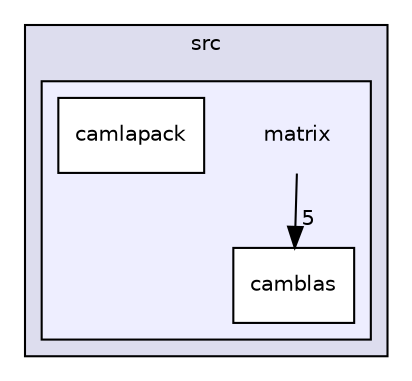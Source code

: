 digraph "matrix" {
  compound=true
  node [ fontsize="10", fontname="Helvetica"];
  edge [ labelfontsize="10", labelfontname="Helvetica"];
  subgraph clusterdir_68267d1309a1af8e8297ef4c3efbcdba {
    graph [ bgcolor="#ddddee", pencolor="black", label="src" fontname="Helvetica", fontsize="10", URL="dir_68267d1309a1af8e8297ef4c3efbcdba.html"]
  subgraph clusterdir_40d7732de2983c682bb99d86585a563c {
    graph [ bgcolor="#eeeeff", pencolor="black", label="" URL="dir_40d7732de2983c682bb99d86585a563c.html"];
    dir_40d7732de2983c682bb99d86585a563c [shape=plaintext label="matrix"];
    dir_4ca258b1d0b0767ccb58a178d770d396 [shape=box label="camblas" color="black" fillcolor="white" style="filled" URL="dir_4ca258b1d0b0767ccb58a178d770d396.html"];
    dir_126135a1f00c92bca4c670eb9520e6bd [shape=box label="camlapack" color="black" fillcolor="white" style="filled" URL="dir_126135a1f00c92bca4c670eb9520e6bd.html"];
  }
  }
  dir_40d7732de2983c682bb99d86585a563c->dir_4ca258b1d0b0767ccb58a178d770d396 [headlabel="5", labeldistance=1.5 headhref="dir_000002_000007.html"];
}

